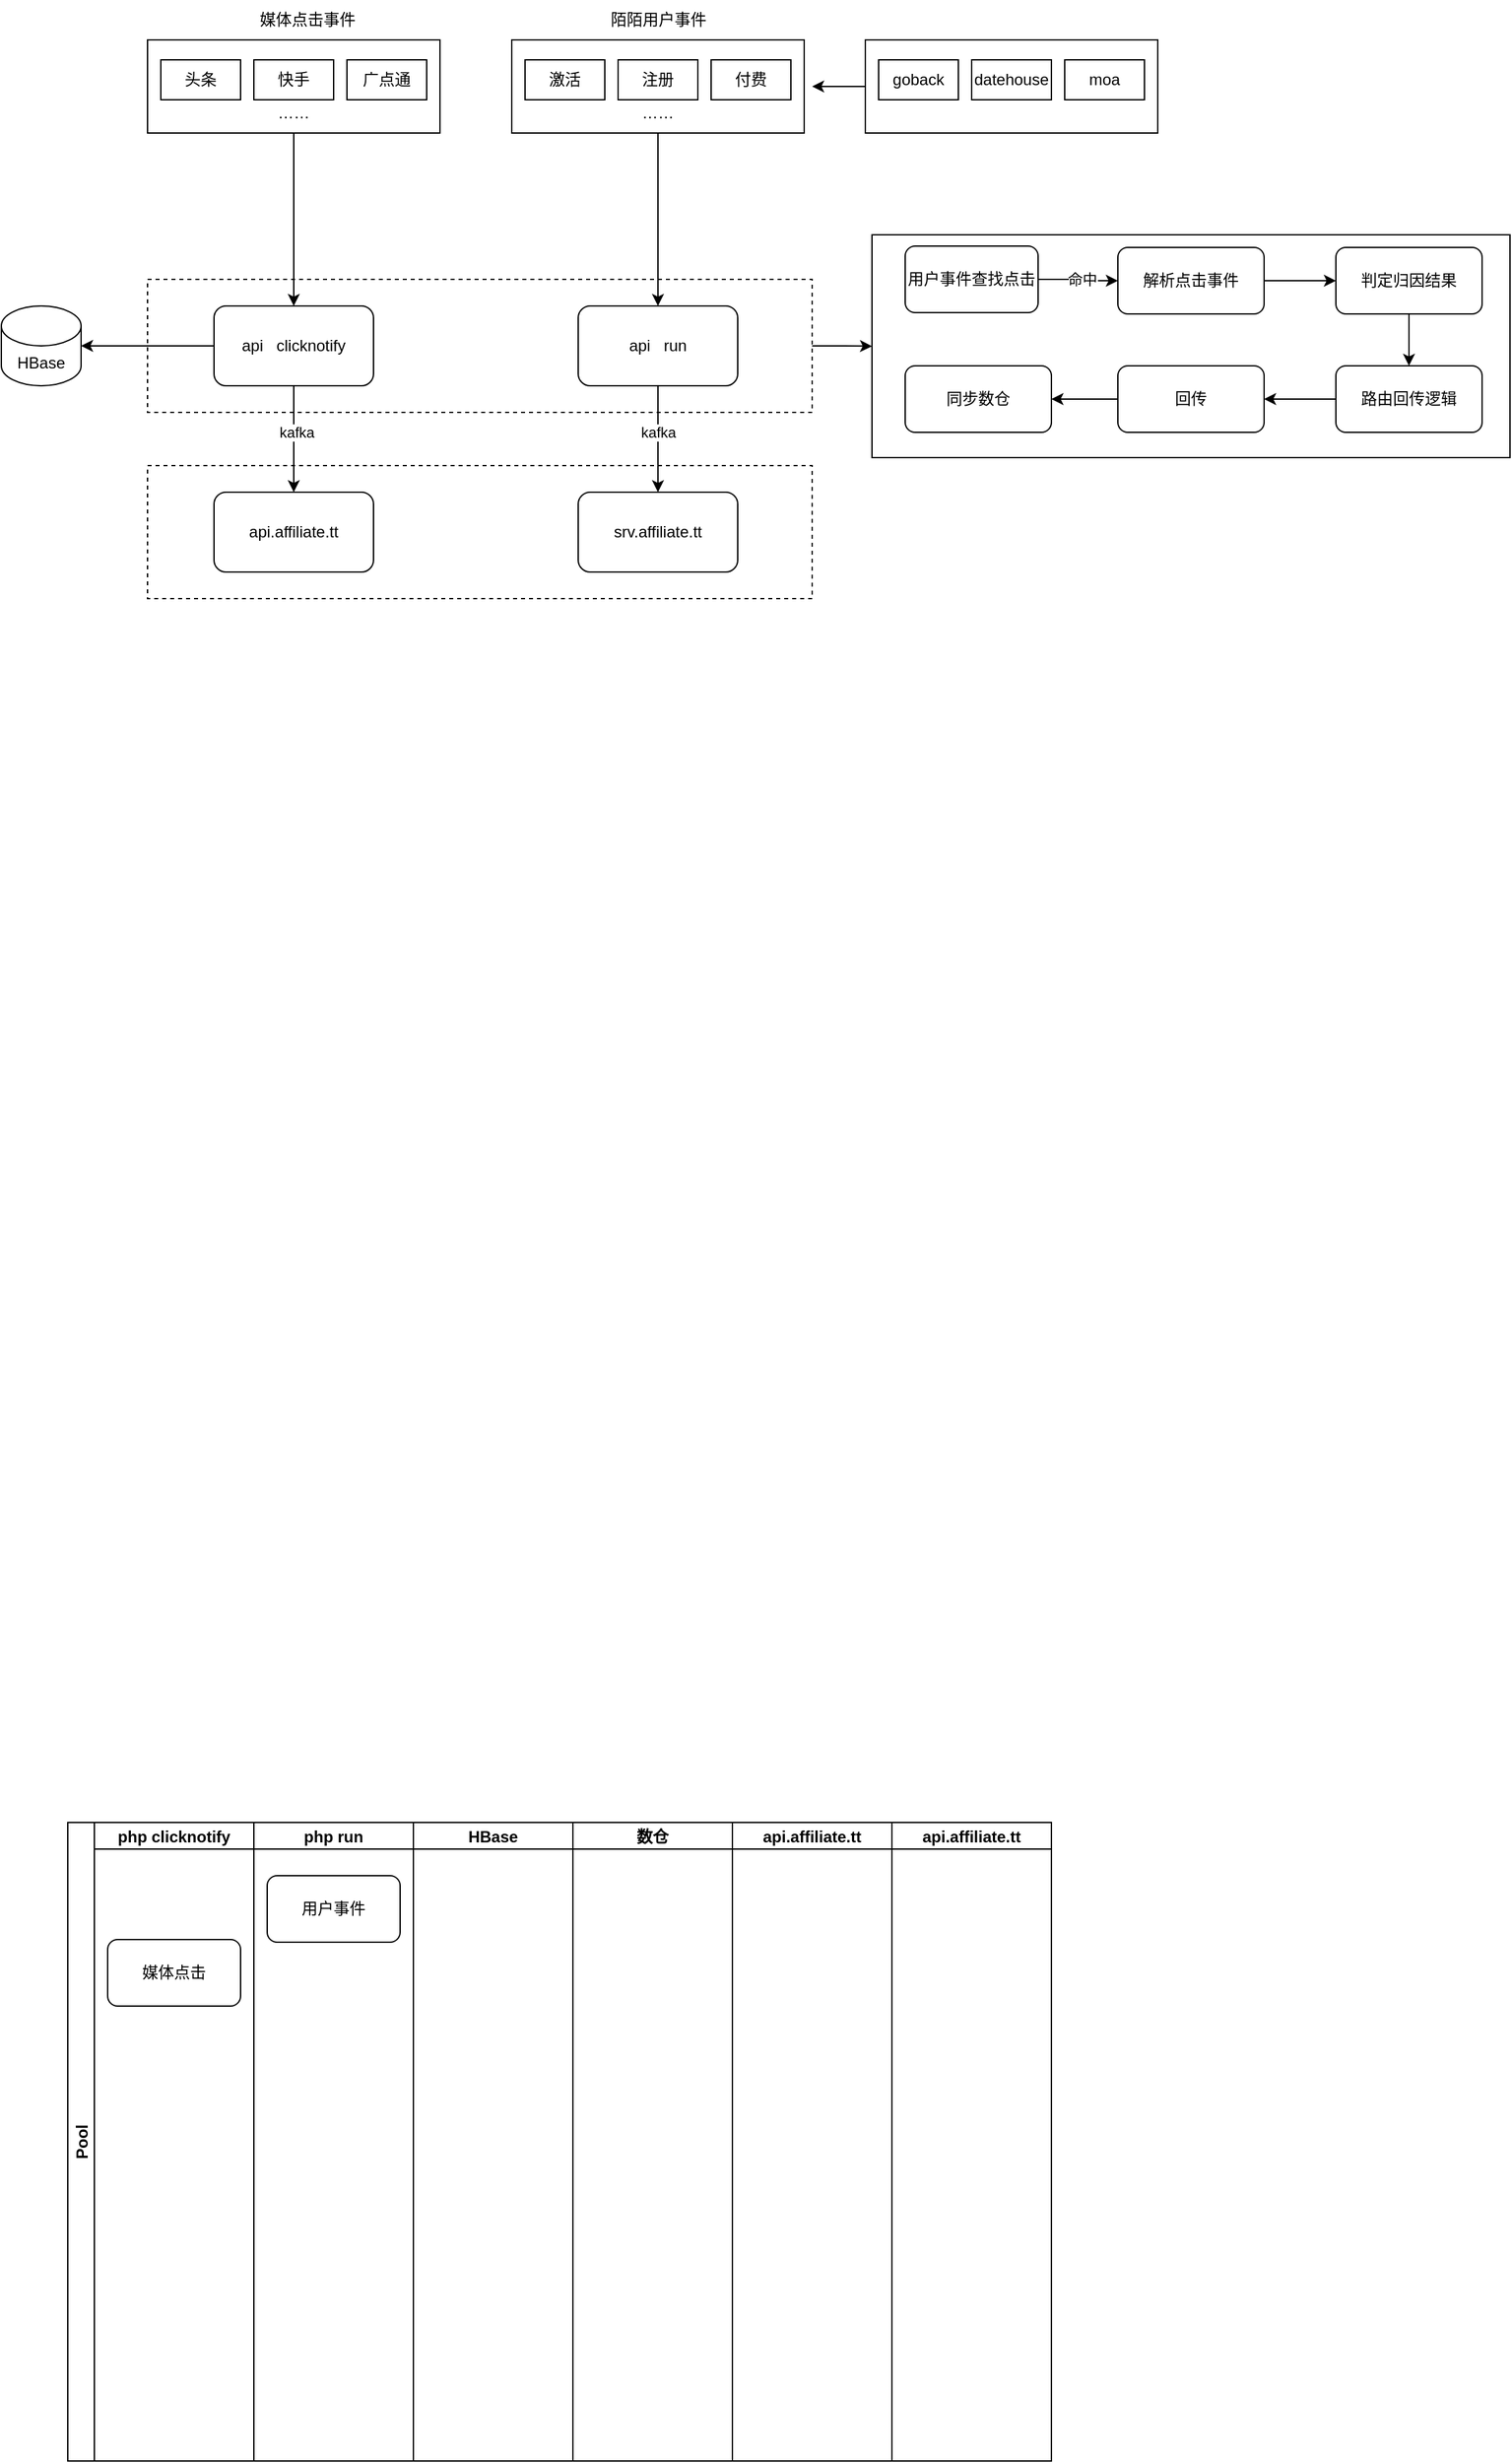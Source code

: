 <mxfile version="21.3.7" type="github">
  <diagram name="第 1 页" id="F-nfB5zhbIb_cgtPWfh-">
    <mxGraphModel dx="1026" dy="692" grid="1" gridSize="10" guides="1" tooltips="1" connect="1" arrows="1" fold="1" page="1" pageScale="1" pageWidth="827" pageHeight="1169" math="0" shadow="0">
      <root>
        <mxCell id="0" />
        <mxCell id="1" parent="0" />
        <mxCell id="9wFDw3RkWv6zLkpVCdXA-79" value="" style="rounded=0;whiteSpace=wrap;html=1;dashed=1;" vertex="1" parent="1">
          <mxGeometry x="140" y="360" width="500" height="100" as="geometry" />
        </mxCell>
        <mxCell id="9wFDw3RkWv6zLkpVCdXA-77" style="edgeStyle=orthogonalEdgeStyle;rounded=0;orthogonalLoop=1;jettySize=auto;html=1;entryX=0;entryY=0.5;entryDx=0;entryDy=0;" edge="1" parent="1" source="9wFDw3RkWv6zLkpVCdXA-72" target="9wFDw3RkWv6zLkpVCdXA-59">
          <mxGeometry relative="1" as="geometry" />
        </mxCell>
        <mxCell id="9wFDw3RkWv6zLkpVCdXA-72" value="" style="rounded=0;whiteSpace=wrap;html=1;dashed=1;" vertex="1" parent="1">
          <mxGeometry x="140" y="220" width="500" height="100" as="geometry" />
        </mxCell>
        <mxCell id="9wFDw3RkWv6zLkpVCdXA-4" value="媒体点击事件" style="text;html=1;align=center;verticalAlign=middle;resizable=0;points=[];autosize=1;strokeColor=none;fillColor=none;" vertex="1" parent="1">
          <mxGeometry x="210" y="10" width="100" height="30" as="geometry" />
        </mxCell>
        <mxCell id="9wFDw3RkWv6zLkpVCdXA-5" value="陌陌用户事件" style="text;html=1;align=center;verticalAlign=middle;resizable=0;points=[];autosize=1;strokeColor=none;fillColor=none;" vertex="1" parent="1">
          <mxGeometry x="474" y="10" width="100" height="30" as="geometry" />
        </mxCell>
        <mxCell id="9wFDw3RkWv6zLkpVCdXA-28" style="edgeStyle=orthogonalEdgeStyle;rounded=0;orthogonalLoop=1;jettySize=auto;html=1;entryX=1;entryY=0.5;entryDx=0;entryDy=0;entryPerimeter=0;" edge="1" parent="1" source="9wFDw3RkWv6zLkpVCdXA-6" target="9wFDw3RkWv6zLkpVCdXA-27">
          <mxGeometry relative="1" as="geometry" />
        </mxCell>
        <mxCell id="9wFDw3RkWv6zLkpVCdXA-73" value="" style="edgeStyle=orthogonalEdgeStyle;rounded=0;orthogonalLoop=1;jettySize=auto;html=1;" edge="1" parent="1" source="9wFDw3RkWv6zLkpVCdXA-6" target="9wFDw3RkWv6zLkpVCdXA-55">
          <mxGeometry relative="1" as="geometry" />
        </mxCell>
        <mxCell id="9wFDw3RkWv6zLkpVCdXA-75" value="kafka" style="edgeLabel;html=1;align=center;verticalAlign=middle;resizable=0;points=[];" vertex="1" connectable="0" parent="9wFDw3RkWv6zLkpVCdXA-73">
          <mxGeometry x="-0.125" y="2" relative="1" as="geometry">
            <mxPoint as="offset" />
          </mxGeometry>
        </mxCell>
        <mxCell id="9wFDw3RkWv6zLkpVCdXA-6" value="api&amp;nbsp; &amp;nbsp;clicknotify" style="rounded=1;whiteSpace=wrap;html=1;" vertex="1" parent="1">
          <mxGeometry x="190" y="240" width="120" height="60" as="geometry" />
        </mxCell>
        <mxCell id="9wFDw3RkWv6zLkpVCdXA-74" value="" style="edgeStyle=orthogonalEdgeStyle;rounded=0;orthogonalLoop=1;jettySize=auto;html=1;" edge="1" parent="1" source="9wFDw3RkWv6zLkpVCdXA-7" target="9wFDw3RkWv6zLkpVCdXA-56">
          <mxGeometry relative="1" as="geometry" />
        </mxCell>
        <mxCell id="9wFDw3RkWv6zLkpVCdXA-76" value="kafka" style="edgeLabel;html=1;align=center;verticalAlign=middle;resizable=0;points=[];" vertex="1" connectable="0" parent="9wFDw3RkWv6zLkpVCdXA-74">
          <mxGeometry x="-0.125" relative="1" as="geometry">
            <mxPoint as="offset" />
          </mxGeometry>
        </mxCell>
        <mxCell id="9wFDw3RkWv6zLkpVCdXA-7" value="api&amp;nbsp; &amp;nbsp;run" style="rounded=1;whiteSpace=wrap;html=1;" vertex="1" parent="1">
          <mxGeometry x="464" y="240" width="120" height="60" as="geometry" />
        </mxCell>
        <mxCell id="9wFDw3RkWv6zLkpVCdXA-25" style="edgeStyle=orthogonalEdgeStyle;rounded=0;orthogonalLoop=1;jettySize=auto;html=1;entryX=0.5;entryY=0;entryDx=0;entryDy=0;" edge="1" parent="1" source="9wFDw3RkWv6zLkpVCdXA-8" target="9wFDw3RkWv6zLkpVCdXA-6">
          <mxGeometry relative="1" as="geometry" />
        </mxCell>
        <mxCell id="9wFDw3RkWv6zLkpVCdXA-8" value="" style="rounded=0;whiteSpace=wrap;html=1;" vertex="1" parent="1">
          <mxGeometry x="140" y="40" width="220" height="70" as="geometry" />
        </mxCell>
        <mxCell id="9wFDw3RkWv6zLkpVCdXA-9" value="头条" style="rounded=0;whiteSpace=wrap;html=1;" vertex="1" parent="1">
          <mxGeometry x="150" y="55" width="60" height="30" as="geometry" />
        </mxCell>
        <mxCell id="9wFDw3RkWv6zLkpVCdXA-10" value="快手" style="rounded=0;whiteSpace=wrap;html=1;" vertex="1" parent="1">
          <mxGeometry x="220" y="55" width="60" height="30" as="geometry" />
        </mxCell>
        <mxCell id="9wFDw3RkWv6zLkpVCdXA-11" value="广点通" style="rounded=0;whiteSpace=wrap;html=1;" vertex="1" parent="1">
          <mxGeometry x="290" y="55" width="60" height="30" as="geometry" />
        </mxCell>
        <mxCell id="9wFDw3RkWv6zLkpVCdXA-26" style="edgeStyle=orthogonalEdgeStyle;rounded=0;orthogonalLoop=1;jettySize=auto;html=1;entryX=0.5;entryY=0;entryDx=0;entryDy=0;" edge="1" parent="1" source="9wFDw3RkWv6zLkpVCdXA-12" target="9wFDw3RkWv6zLkpVCdXA-7">
          <mxGeometry relative="1" as="geometry" />
        </mxCell>
        <mxCell id="9wFDw3RkWv6zLkpVCdXA-12" value="" style="rounded=0;whiteSpace=wrap;html=1;" vertex="1" parent="1">
          <mxGeometry x="414" y="40" width="220" height="70" as="geometry" />
        </mxCell>
        <mxCell id="9wFDw3RkWv6zLkpVCdXA-13" value="激活" style="rounded=0;whiteSpace=wrap;html=1;" vertex="1" parent="1">
          <mxGeometry x="424" y="55" width="60" height="30" as="geometry" />
        </mxCell>
        <mxCell id="9wFDw3RkWv6zLkpVCdXA-14" value="注册" style="rounded=0;whiteSpace=wrap;html=1;" vertex="1" parent="1">
          <mxGeometry x="494" y="55" width="60" height="30" as="geometry" />
        </mxCell>
        <mxCell id="9wFDw3RkWv6zLkpVCdXA-15" value="付费" style="rounded=0;whiteSpace=wrap;html=1;" vertex="1" parent="1">
          <mxGeometry x="564" y="55" width="60" height="30" as="geometry" />
        </mxCell>
        <mxCell id="9wFDw3RkWv6zLkpVCdXA-80" style="edgeStyle=orthogonalEdgeStyle;rounded=0;orthogonalLoop=1;jettySize=auto;html=1;" edge="1" parent="1" source="9wFDw3RkWv6zLkpVCdXA-16">
          <mxGeometry relative="1" as="geometry">
            <mxPoint x="640" y="75" as="targetPoint" />
          </mxGeometry>
        </mxCell>
        <mxCell id="9wFDw3RkWv6zLkpVCdXA-16" value="" style="rounded=0;whiteSpace=wrap;html=1;" vertex="1" parent="1">
          <mxGeometry x="680" y="40" width="220" height="70" as="geometry" />
        </mxCell>
        <mxCell id="9wFDw3RkWv6zLkpVCdXA-18" value="goback" style="rounded=0;whiteSpace=wrap;html=1;" vertex="1" parent="1">
          <mxGeometry x="690" y="55" width="60" height="30" as="geometry" />
        </mxCell>
        <mxCell id="9wFDw3RkWv6zLkpVCdXA-19" value="datehouse" style="rounded=0;whiteSpace=wrap;html=1;" vertex="1" parent="1">
          <mxGeometry x="760" y="55" width="60" height="30" as="geometry" />
        </mxCell>
        <mxCell id="9wFDw3RkWv6zLkpVCdXA-20" value="moa" style="rounded=0;whiteSpace=wrap;html=1;" vertex="1" parent="1">
          <mxGeometry x="830" y="55" width="60" height="30" as="geometry" />
        </mxCell>
        <mxCell id="9wFDw3RkWv6zLkpVCdXA-22" value="……" style="text;html=1;strokeColor=none;fillColor=none;align=center;verticalAlign=middle;whiteSpace=wrap;rounded=0;" vertex="1" parent="1">
          <mxGeometry x="220" y="80" width="60" height="30" as="geometry" />
        </mxCell>
        <mxCell id="9wFDw3RkWv6zLkpVCdXA-23" value="……" style="text;html=1;strokeColor=none;fillColor=none;align=center;verticalAlign=middle;whiteSpace=wrap;rounded=0;" vertex="1" parent="1">
          <mxGeometry x="494" y="80" width="60" height="30" as="geometry" />
        </mxCell>
        <mxCell id="9wFDw3RkWv6zLkpVCdXA-27" value="HBase" style="shape=cylinder3;whiteSpace=wrap;html=1;boundedLbl=1;backgroundOutline=1;size=15;" vertex="1" parent="1">
          <mxGeometry x="30" y="240" width="60" height="60" as="geometry" />
        </mxCell>
        <mxCell id="9wFDw3RkWv6zLkpVCdXA-44" value="Pool" style="swimlane;childLayout=stackLayout;resizeParent=1;resizeParentMax=0;startSize=20;horizontal=0;horizontalStack=1;" vertex="1" parent="1">
          <mxGeometry x="80" y="1380" width="740" height="480" as="geometry" />
        </mxCell>
        <mxCell id="9wFDw3RkWv6zLkpVCdXA-45" value="php clicknotify" style="swimlane;startSize=20;" vertex="1" parent="9wFDw3RkWv6zLkpVCdXA-44">
          <mxGeometry x="20" width="120" height="480" as="geometry" />
        </mxCell>
        <mxCell id="9wFDw3RkWv6zLkpVCdXA-51" value="媒体点击" style="rounded=1;whiteSpace=wrap;html=1;" vertex="1" parent="9wFDw3RkWv6zLkpVCdXA-45">
          <mxGeometry x="10" y="88" width="100" height="50" as="geometry" />
        </mxCell>
        <mxCell id="9wFDw3RkWv6zLkpVCdXA-46" value="php run" style="swimlane;startSize=20;" vertex="1" parent="9wFDw3RkWv6zLkpVCdXA-44">
          <mxGeometry x="140" width="120" height="480" as="geometry" />
        </mxCell>
        <mxCell id="9wFDw3RkWv6zLkpVCdXA-52" value="用户事件" style="rounded=1;whiteSpace=wrap;html=1;" vertex="1" parent="9wFDw3RkWv6zLkpVCdXA-46">
          <mxGeometry x="10" y="40" width="100" height="50" as="geometry" />
        </mxCell>
        <mxCell id="9wFDw3RkWv6zLkpVCdXA-47" value="HBase" style="swimlane;startSize=20;" vertex="1" parent="9wFDw3RkWv6zLkpVCdXA-44">
          <mxGeometry x="260" width="120" height="480" as="geometry" />
        </mxCell>
        <mxCell id="9wFDw3RkWv6zLkpVCdXA-48" value="数仓" style="swimlane;startSize=20;" vertex="1" parent="9wFDw3RkWv6zLkpVCdXA-44">
          <mxGeometry x="380" width="120" height="480" as="geometry" />
        </mxCell>
        <mxCell id="9wFDw3RkWv6zLkpVCdXA-49" value="api.affiliate.tt" style="swimlane;startSize=20;" vertex="1" parent="9wFDw3RkWv6zLkpVCdXA-44">
          <mxGeometry x="500" width="120" height="480" as="geometry" />
        </mxCell>
        <mxCell id="9wFDw3RkWv6zLkpVCdXA-50" value="api.affiliate.tt" style="swimlane;startSize=20;" vertex="1" parent="9wFDw3RkWv6zLkpVCdXA-44">
          <mxGeometry x="620" width="120" height="480" as="geometry" />
        </mxCell>
        <mxCell id="9wFDw3RkWv6zLkpVCdXA-55" value="api.affiliate.tt" style="rounded=1;whiteSpace=wrap;html=1;" vertex="1" parent="1">
          <mxGeometry x="190" y="380" width="120" height="60" as="geometry" />
        </mxCell>
        <mxCell id="9wFDw3RkWv6zLkpVCdXA-56" value="srv.affiliate.tt" style="rounded=1;whiteSpace=wrap;html=1;" vertex="1" parent="1">
          <mxGeometry x="464" y="380" width="120" height="60" as="geometry" />
        </mxCell>
        <mxCell id="9wFDw3RkWv6zLkpVCdXA-59" value="" style="rounded=0;whiteSpace=wrap;html=1;" vertex="1" parent="1">
          <mxGeometry x="685" y="186.5" width="480" height="167.5" as="geometry" />
        </mxCell>
        <mxCell id="9wFDw3RkWv6zLkpVCdXA-60" value="" style="edgeStyle=orthogonalEdgeStyle;rounded=0;orthogonalLoop=1;jettySize=auto;html=1;" edge="1" parent="1" source="9wFDw3RkWv6zLkpVCdXA-62" target="9wFDw3RkWv6zLkpVCdXA-64">
          <mxGeometry relative="1" as="geometry" />
        </mxCell>
        <mxCell id="9wFDw3RkWv6zLkpVCdXA-61" value="命中" style="edgeLabel;html=1;align=center;verticalAlign=middle;resizable=0;points=[];" vertex="1" connectable="0" parent="9wFDw3RkWv6zLkpVCdXA-60">
          <mxGeometry x="0.1" y="1" relative="1" as="geometry">
            <mxPoint as="offset" />
          </mxGeometry>
        </mxCell>
        <mxCell id="9wFDw3RkWv6zLkpVCdXA-62" value="用户事件查找点击" style="rounded=1;whiteSpace=wrap;html=1;" vertex="1" parent="1">
          <mxGeometry x="710" y="195" width="100" height="50" as="geometry" />
        </mxCell>
        <mxCell id="9wFDw3RkWv6zLkpVCdXA-63" value="" style="edgeStyle=orthogonalEdgeStyle;rounded=0;orthogonalLoop=1;jettySize=auto;html=1;" edge="1" parent="1" source="9wFDw3RkWv6zLkpVCdXA-64" target="9wFDw3RkWv6zLkpVCdXA-66">
          <mxGeometry relative="1" as="geometry" />
        </mxCell>
        <mxCell id="9wFDw3RkWv6zLkpVCdXA-64" value="解析点击事件" style="rounded=1;whiteSpace=wrap;html=1;" vertex="1" parent="1">
          <mxGeometry x="870" y="196" width="110" height="50" as="geometry" />
        </mxCell>
        <mxCell id="9wFDw3RkWv6zLkpVCdXA-65" value="" style="edgeStyle=orthogonalEdgeStyle;rounded=0;orthogonalLoop=1;jettySize=auto;html=1;" edge="1" parent="1" source="9wFDw3RkWv6zLkpVCdXA-66" target="9wFDw3RkWv6zLkpVCdXA-68">
          <mxGeometry relative="1" as="geometry" />
        </mxCell>
        <mxCell id="9wFDw3RkWv6zLkpVCdXA-66" value="判定归因结果" style="rounded=1;whiteSpace=wrap;html=1;" vertex="1" parent="1">
          <mxGeometry x="1034" y="196" width="110" height="50" as="geometry" />
        </mxCell>
        <mxCell id="9wFDw3RkWv6zLkpVCdXA-67" value="" style="edgeStyle=orthogonalEdgeStyle;rounded=0;orthogonalLoop=1;jettySize=auto;html=1;" edge="1" parent="1" source="9wFDw3RkWv6zLkpVCdXA-68" target="9wFDw3RkWv6zLkpVCdXA-70">
          <mxGeometry relative="1" as="geometry" />
        </mxCell>
        <mxCell id="9wFDw3RkWv6zLkpVCdXA-68" value="路由回传逻辑" style="rounded=1;whiteSpace=wrap;html=1;" vertex="1" parent="1">
          <mxGeometry x="1034" y="285" width="110" height="50" as="geometry" />
        </mxCell>
        <mxCell id="9wFDw3RkWv6zLkpVCdXA-69" value="" style="edgeStyle=orthogonalEdgeStyle;rounded=0;orthogonalLoop=1;jettySize=auto;html=1;" edge="1" parent="1" source="9wFDw3RkWv6zLkpVCdXA-70" target="9wFDw3RkWv6zLkpVCdXA-71">
          <mxGeometry relative="1" as="geometry" />
        </mxCell>
        <mxCell id="9wFDw3RkWv6zLkpVCdXA-70" value="回传" style="rounded=1;whiteSpace=wrap;html=1;" vertex="1" parent="1">
          <mxGeometry x="870" y="285" width="110" height="50" as="geometry" />
        </mxCell>
        <mxCell id="9wFDw3RkWv6zLkpVCdXA-71" value="同步数仓" style="rounded=1;whiteSpace=wrap;html=1;" vertex="1" parent="1">
          <mxGeometry x="710" y="285" width="110" height="50" as="geometry" />
        </mxCell>
      </root>
    </mxGraphModel>
  </diagram>
</mxfile>

